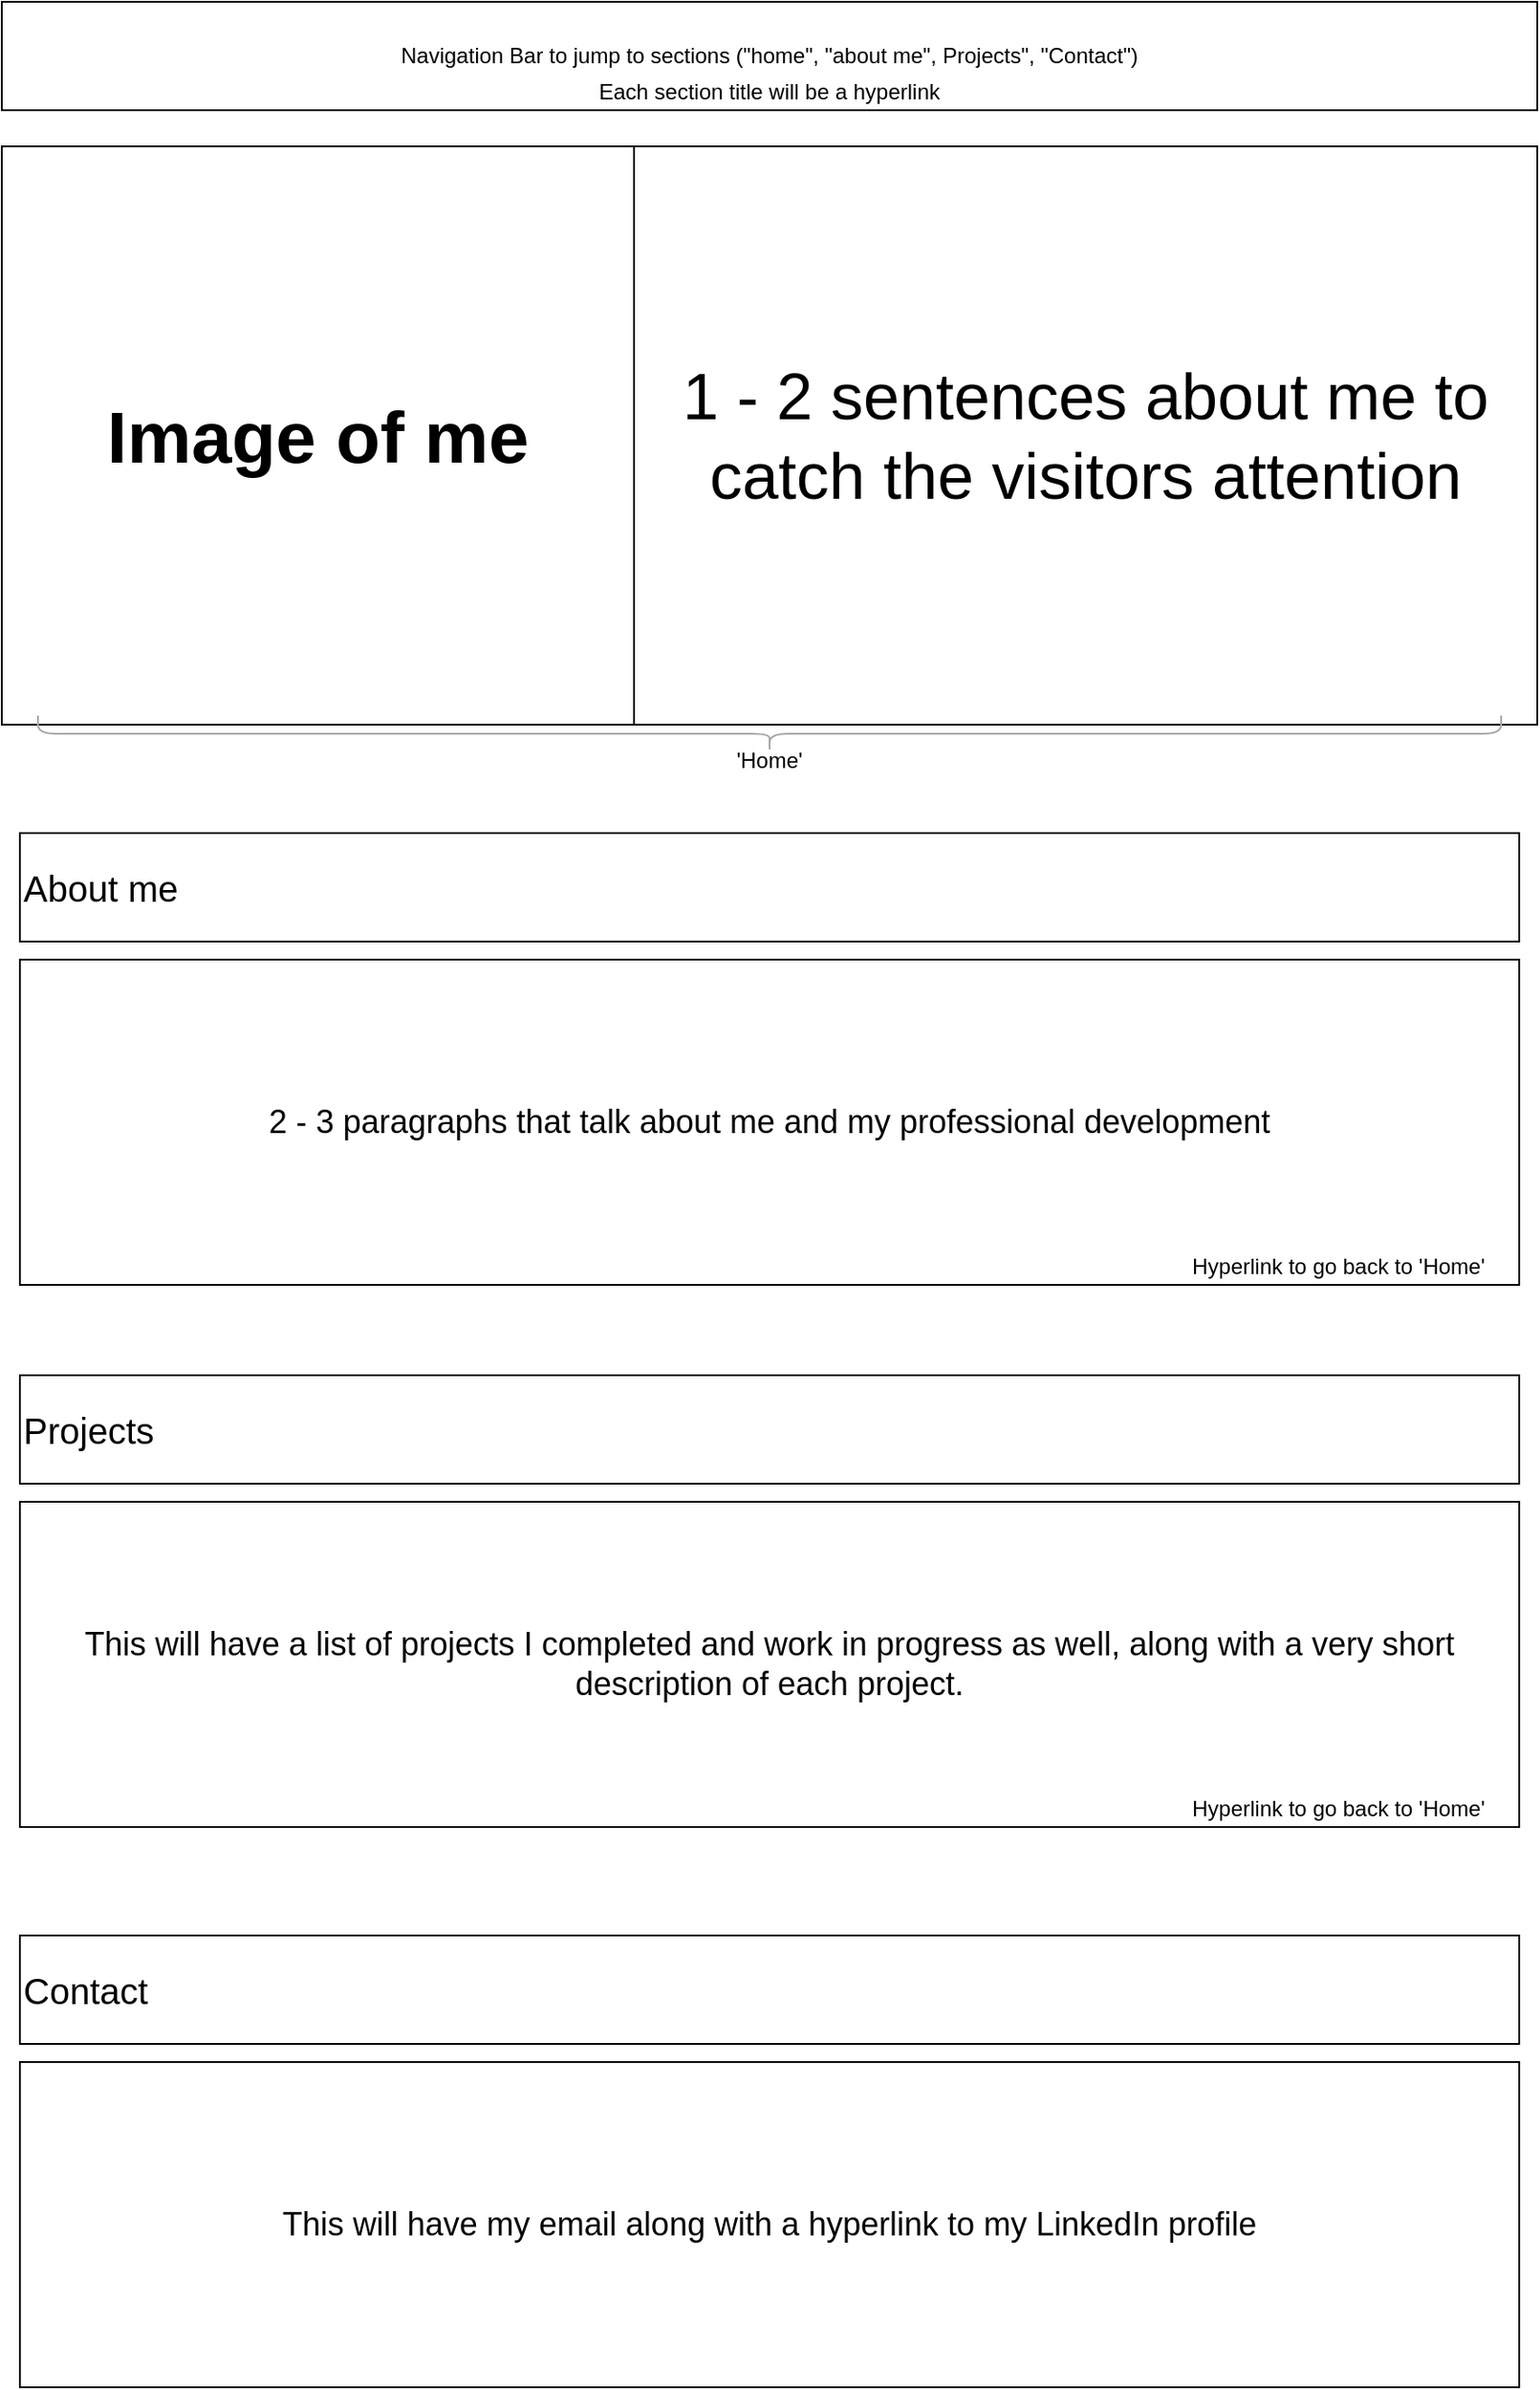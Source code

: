 <mxfile version="14.9.8" type="device"><diagram id="pBbWF3rtMHplQhQ9HzZq" name="Page-1"><mxGraphModel dx="885" dy="674" grid="1" gridSize="10" guides="1" tooltips="1" connect="1" arrows="1" fold="1" page="1" pageScale="1" pageWidth="850" pageHeight="1100" math="0" shadow="0"><root><mxCell id="0"/><mxCell id="1" parent="0"/><mxCell id="z13mrUQsPniKjpEiFXdf-1" value="Navigation Bar to jump to sections (&quot;home&quot;, &quot;about me&quot;, Projects&quot;, &quot;Contact&quot;)" style="rounded=0;whiteSpace=wrap;html=1;" vertex="1" parent="1"><mxGeometry y="10" width="850" height="60" as="geometry"/></mxCell><mxCell id="z13mrUQsPniKjpEiFXdf-2" value="&lt;font style=&quot;font-size: 40px&quot;&gt;&lt;b&gt;Image of me&lt;/b&gt;&lt;/font&gt;" style="rounded=0;whiteSpace=wrap;html=1;" vertex="1" parent="1"><mxGeometry y="90" width="350" height="320" as="geometry"/></mxCell><mxCell id="z13mrUQsPniKjpEiFXdf-4" value="&lt;font style=&quot;font-size: 36px&quot;&gt;1 - 2 sentences about me to catch the visitors attention&lt;/font&gt;" style="rounded=0;whiteSpace=wrap;html=1;" vertex="1" parent="1"><mxGeometry x="350" y="90" width="500" height="320" as="geometry"/></mxCell><mxCell id="z13mrUQsPniKjpEiFXdf-5" value="" style="shape=curlyBracket;whiteSpace=wrap;html=1;rounded=1;flipH=1;rotation=90;strokeColor=#A8A8A8;" vertex="1" parent="1"><mxGeometry x="415" y="10" width="20" height="810" as="geometry"/></mxCell><mxCell id="z13mrUQsPniKjpEiFXdf-6" value="'Home'" style="text;html=1;strokeColor=none;fillColor=none;align=center;verticalAlign=middle;whiteSpace=wrap;rounded=0;" vertex="1" parent="1"><mxGeometry x="405" y="420" width="40" height="20" as="geometry"/></mxCell><mxCell id="z13mrUQsPniKjpEiFXdf-7" value="&lt;font style=&quot;font-size: 20px&quot;&gt;About me&lt;/font&gt;" style="rounded=0;whiteSpace=wrap;html=1;align=left;strokeColor=#030303;" vertex="1" parent="1"><mxGeometry x="10" y="470" width="830" height="60" as="geometry"/></mxCell><mxCell id="z13mrUQsPniKjpEiFXdf-8" value="&lt;font style=&quot;font-size: 18px&quot;&gt;2 - 3 paragraphs that talk about me and my professional development&lt;/font&gt;" style="rounded=0;whiteSpace=wrap;html=1;" vertex="1" parent="1"><mxGeometry x="10" y="540" width="830" height="180" as="geometry"/></mxCell><mxCell id="z13mrUQsPniKjpEiFXdf-9" value="Hyperlink to go back to 'Home'" style="text;html=1;strokeColor=none;fillColor=none;align=center;verticalAlign=middle;whiteSpace=wrap;rounded=0;" vertex="1" parent="1"><mxGeometry x="650" y="700" width="180" height="20" as="geometry"/></mxCell><mxCell id="z13mrUQsPniKjpEiFXdf-10" value="Each section title will be a hyperlink" style="text;html=1;strokeColor=none;fillColor=none;align=center;verticalAlign=middle;whiteSpace=wrap;rounded=0;" vertex="1" parent="1"><mxGeometry x="300" y="50" width="250" height="20" as="geometry"/></mxCell><mxCell id="z13mrUQsPniKjpEiFXdf-11" value="&lt;font style=&quot;font-size: 20px&quot;&gt;Projects&lt;/font&gt;" style="rounded=0;whiteSpace=wrap;html=1;strokeColor=#030303;align=left;" vertex="1" parent="1"><mxGeometry x="10" y="770" width="830" height="60" as="geometry"/></mxCell><mxCell id="z13mrUQsPniKjpEiFXdf-13" value="&lt;font style=&quot;font-size: 18px&quot;&gt;This will have a list of projects I completed and work in progress as well, along with a very short description of each project.&lt;/font&gt;" style="rounded=0;whiteSpace=wrap;html=1;" vertex="1" parent="1"><mxGeometry x="10" y="840" width="830" height="180" as="geometry"/></mxCell><mxCell id="z13mrUQsPniKjpEiFXdf-14" value="Hyperlink to go back to 'Home'" style="text;html=1;strokeColor=none;fillColor=none;align=center;verticalAlign=middle;whiteSpace=wrap;rounded=0;" vertex="1" parent="1"><mxGeometry x="650" y="1000" width="180" height="20" as="geometry"/></mxCell><mxCell id="z13mrUQsPniKjpEiFXdf-15" value="&lt;font style=&quot;font-size: 20px&quot;&gt;Contact&lt;/font&gt;" style="rounded=0;whiteSpace=wrap;html=1;strokeColor=#030303;align=left;" vertex="1" parent="1"><mxGeometry x="10" y="1080" width="830" height="60" as="geometry"/></mxCell><mxCell id="z13mrUQsPniKjpEiFXdf-16" value="&lt;font style=&quot;font-size: 18px&quot;&gt;This will have my email along with a hyperlink to my LinkedIn profile&lt;/font&gt;" style="rounded=0;whiteSpace=wrap;html=1;" vertex="1" parent="1"><mxGeometry x="10" y="1150" width="830" height="180" as="geometry"/></mxCell></root></mxGraphModel></diagram></mxfile>